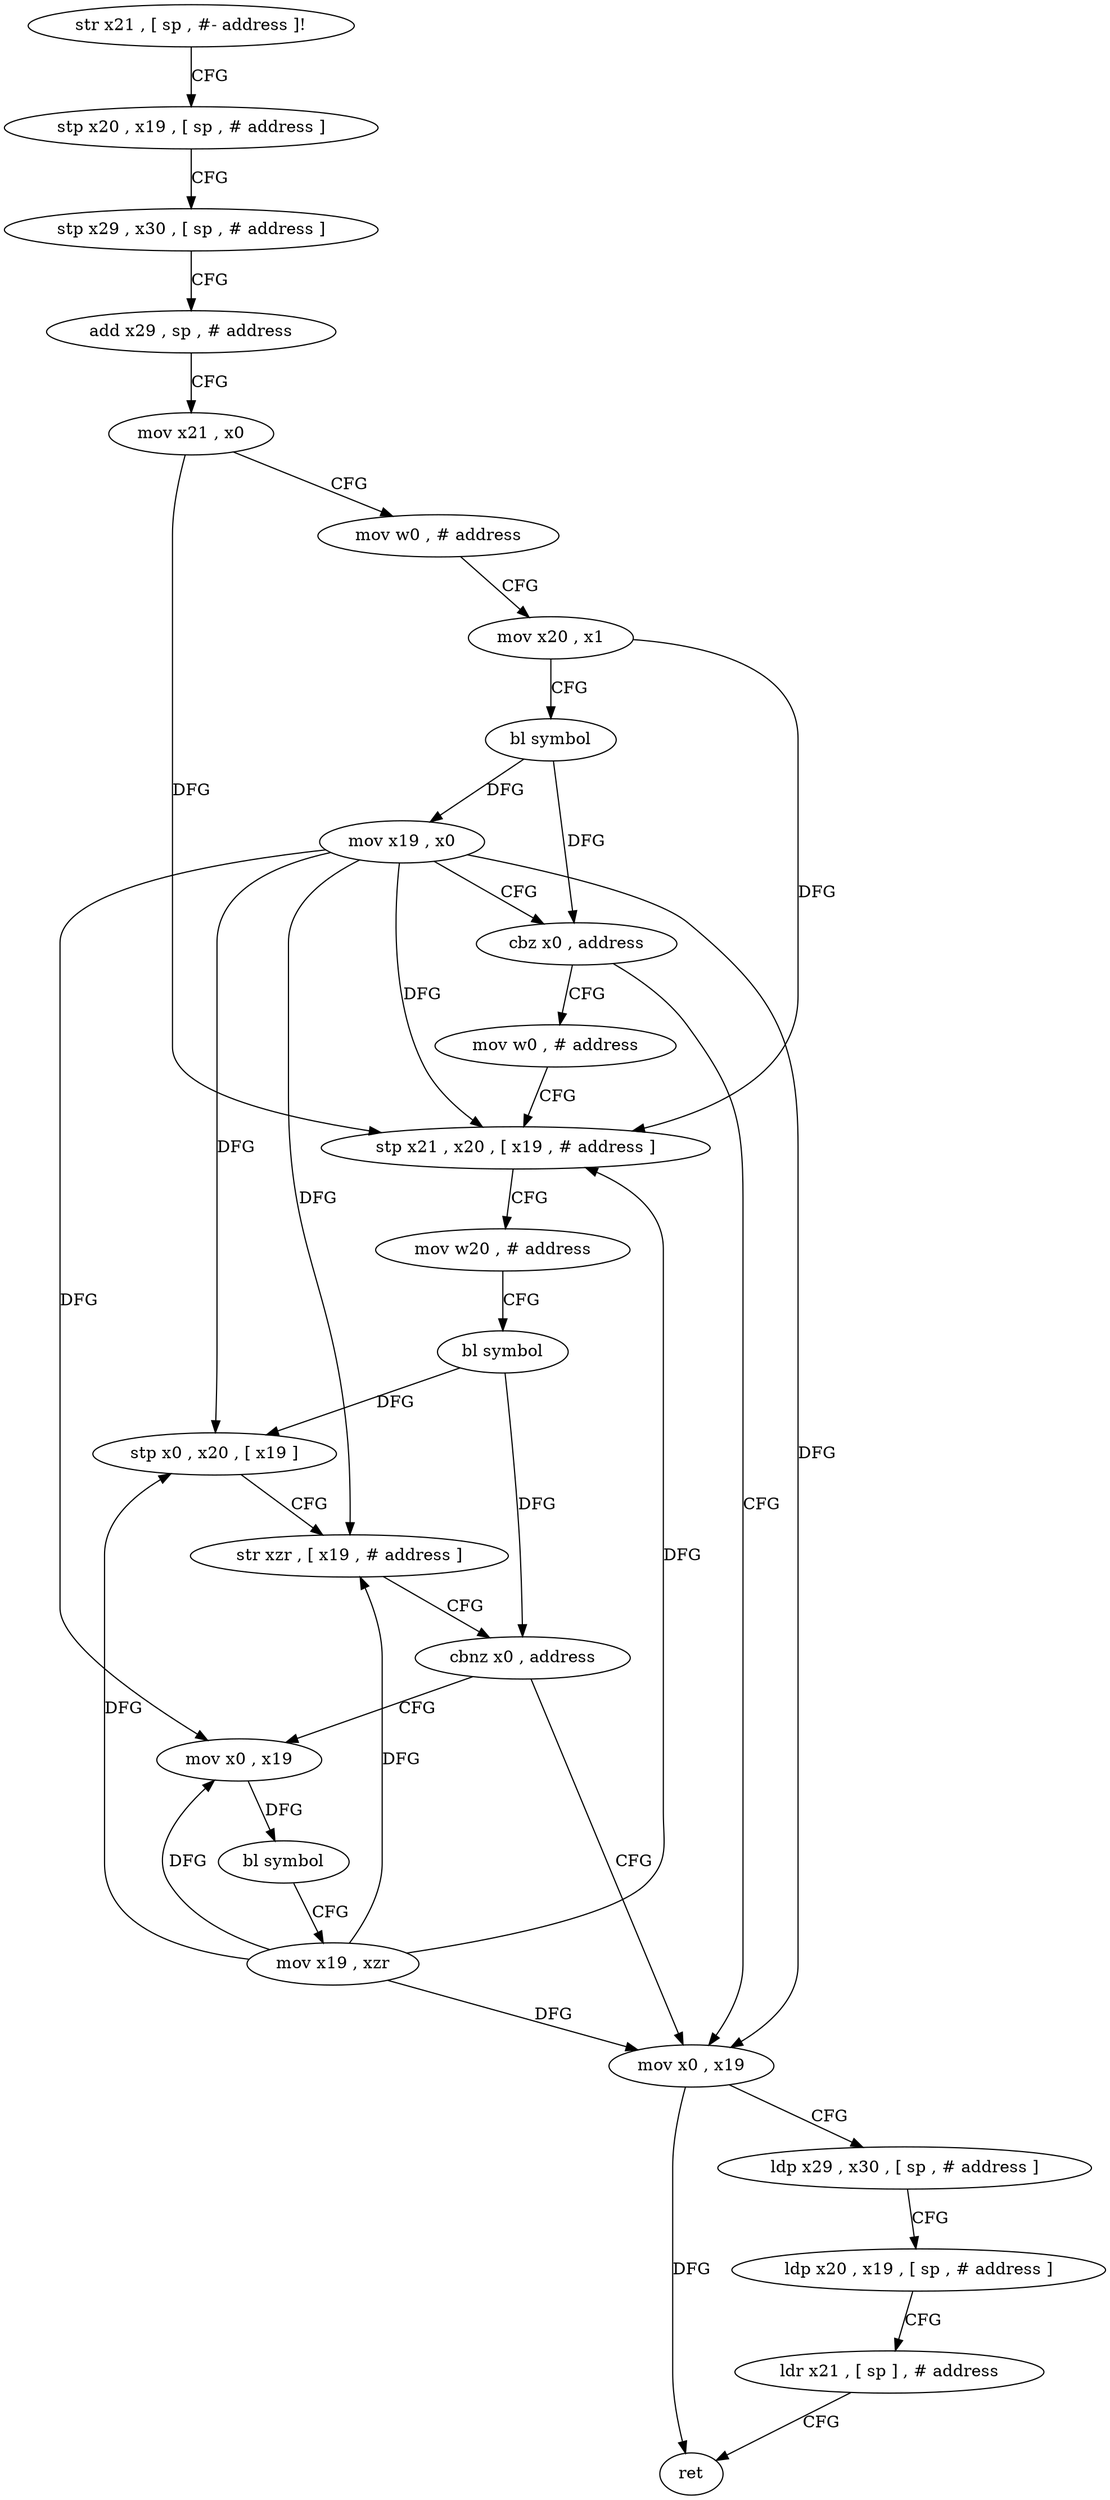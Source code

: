 digraph "func" {
"135260" [label = "str x21 , [ sp , #- address ]!" ]
"135264" [label = "stp x20 , x19 , [ sp , # address ]" ]
"135268" [label = "stp x29 , x30 , [ sp , # address ]" ]
"135272" [label = "add x29 , sp , # address" ]
"135276" [label = "mov x21 , x0" ]
"135280" [label = "mov w0 , # address" ]
"135284" [label = "mov x20 , x1" ]
"135288" [label = "bl symbol" ]
"135292" [label = "mov x19 , x0" ]
"135296" [label = "cbz x0 , address" ]
"135340" [label = "mov x0 , x19" ]
"135300" [label = "mov w0 , # address" ]
"135344" [label = "ldp x29 , x30 , [ sp , # address ]" ]
"135348" [label = "ldp x20 , x19 , [ sp , # address ]" ]
"135352" [label = "ldr x21 , [ sp ] , # address" ]
"135356" [label = "ret" ]
"135304" [label = "stp x21 , x20 , [ x19 , # address ]" ]
"135308" [label = "mov w20 , # address" ]
"135312" [label = "bl symbol" ]
"135316" [label = "stp x0 , x20 , [ x19 ]" ]
"135320" [label = "str xzr , [ x19 , # address ]" ]
"135324" [label = "cbnz x0 , address" ]
"135328" [label = "mov x0 , x19" ]
"135332" [label = "bl symbol" ]
"135336" [label = "mov x19 , xzr" ]
"135260" -> "135264" [ label = "CFG" ]
"135264" -> "135268" [ label = "CFG" ]
"135268" -> "135272" [ label = "CFG" ]
"135272" -> "135276" [ label = "CFG" ]
"135276" -> "135280" [ label = "CFG" ]
"135276" -> "135304" [ label = "DFG" ]
"135280" -> "135284" [ label = "CFG" ]
"135284" -> "135288" [ label = "CFG" ]
"135284" -> "135304" [ label = "DFG" ]
"135288" -> "135292" [ label = "DFG" ]
"135288" -> "135296" [ label = "DFG" ]
"135292" -> "135296" [ label = "CFG" ]
"135292" -> "135340" [ label = "DFG" ]
"135292" -> "135304" [ label = "DFG" ]
"135292" -> "135316" [ label = "DFG" ]
"135292" -> "135320" [ label = "DFG" ]
"135292" -> "135328" [ label = "DFG" ]
"135296" -> "135340" [ label = "CFG" ]
"135296" -> "135300" [ label = "CFG" ]
"135340" -> "135344" [ label = "CFG" ]
"135340" -> "135356" [ label = "DFG" ]
"135300" -> "135304" [ label = "CFG" ]
"135344" -> "135348" [ label = "CFG" ]
"135348" -> "135352" [ label = "CFG" ]
"135352" -> "135356" [ label = "CFG" ]
"135304" -> "135308" [ label = "CFG" ]
"135308" -> "135312" [ label = "CFG" ]
"135312" -> "135316" [ label = "DFG" ]
"135312" -> "135324" [ label = "DFG" ]
"135316" -> "135320" [ label = "CFG" ]
"135320" -> "135324" [ label = "CFG" ]
"135324" -> "135340" [ label = "CFG" ]
"135324" -> "135328" [ label = "CFG" ]
"135328" -> "135332" [ label = "DFG" ]
"135332" -> "135336" [ label = "CFG" ]
"135336" -> "135340" [ label = "DFG" ]
"135336" -> "135316" [ label = "DFG" ]
"135336" -> "135320" [ label = "DFG" ]
"135336" -> "135328" [ label = "DFG" ]
"135336" -> "135304" [ label = "DFG" ]
}
